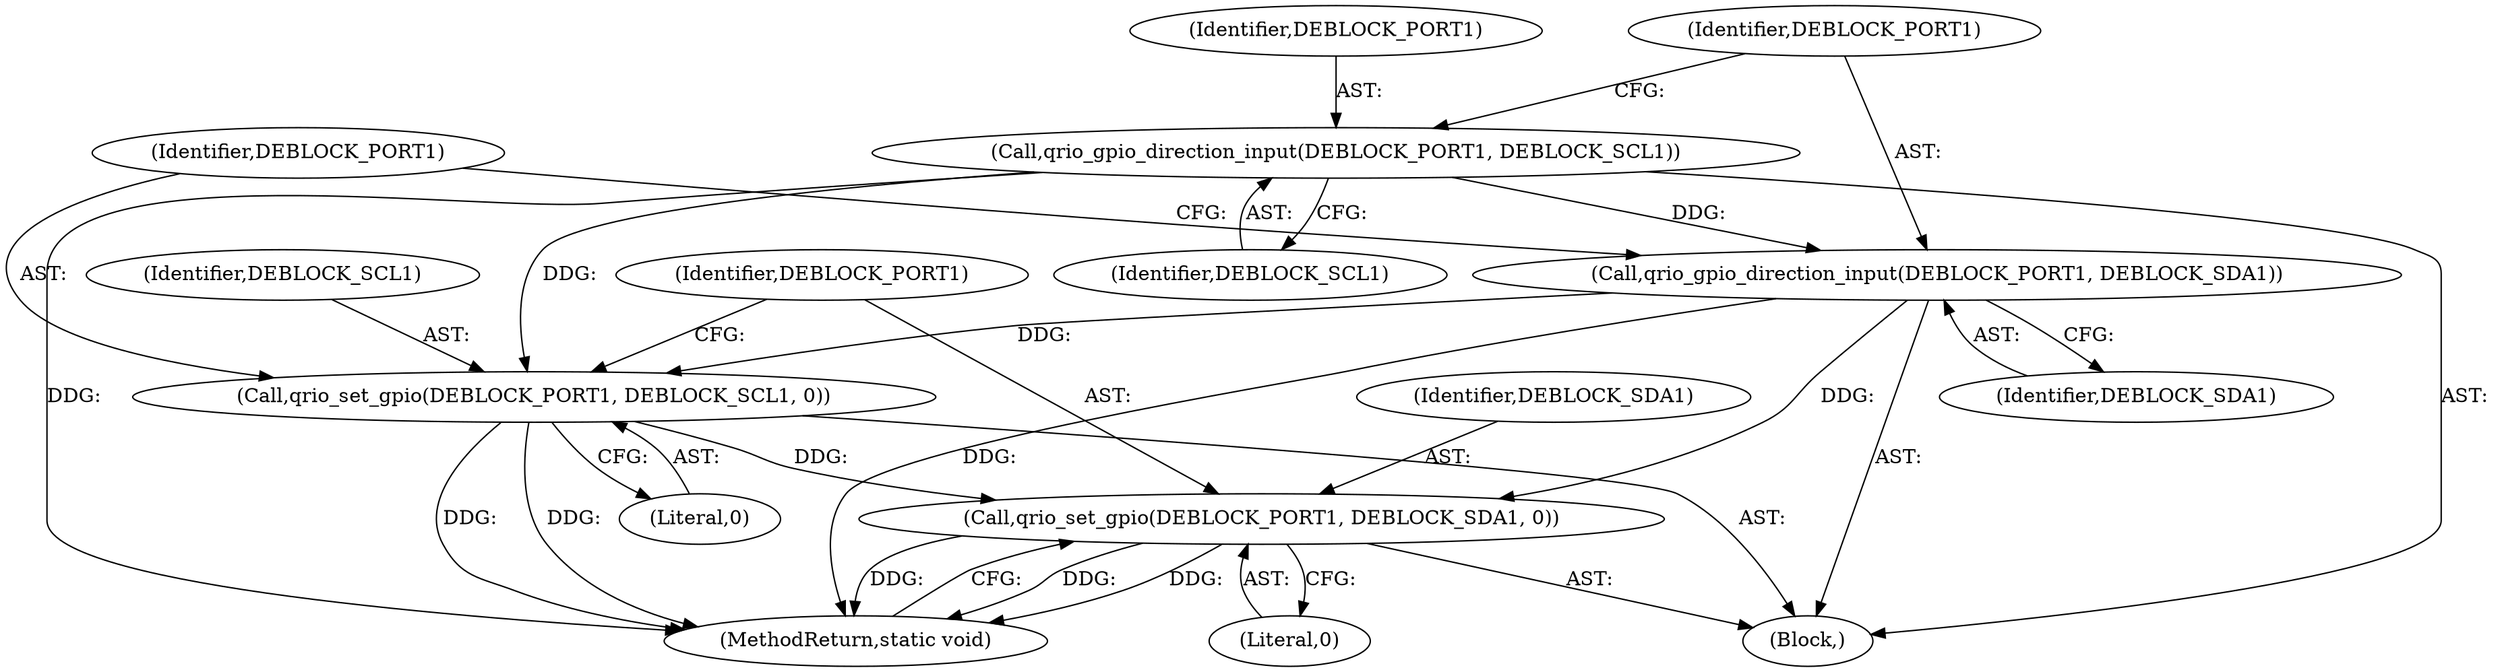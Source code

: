 digraph "1_u-boot_master_6@del" {
"1000110" [label="(Call,qrio_set_gpio(DEBLOCK_PORT1, DEBLOCK_SCL1, 0))"];
"1000107" [label="(Call,qrio_gpio_direction_input(DEBLOCK_PORT1, DEBLOCK_SDA1))"];
"1000104" [label="(Call,qrio_gpio_direction_input(DEBLOCK_PORT1, DEBLOCK_SCL1))"];
"1000114" [label="(Call,qrio_set_gpio(DEBLOCK_PORT1, DEBLOCK_SDA1, 0))"];
"1000115" [label="(Identifier,DEBLOCK_PORT1)"];
"1000105" [label="(Identifier,DEBLOCK_PORT1)"];
"1000111" [label="(Identifier,DEBLOCK_PORT1)"];
"1000117" [label="(Literal,0)"];
"1000107" [label="(Call,qrio_gpio_direction_input(DEBLOCK_PORT1, DEBLOCK_SDA1))"];
"1000118" [label="(MethodReturn,static void)"];
"1000114" [label="(Call,qrio_set_gpio(DEBLOCK_PORT1, DEBLOCK_SDA1, 0))"];
"1000106" [label="(Identifier,DEBLOCK_SCL1)"];
"1000103" [label="(Block,)"];
"1000104" [label="(Call,qrio_gpio_direction_input(DEBLOCK_PORT1, DEBLOCK_SCL1))"];
"1000108" [label="(Identifier,DEBLOCK_PORT1)"];
"1000113" [label="(Literal,0)"];
"1000110" [label="(Call,qrio_set_gpio(DEBLOCK_PORT1, DEBLOCK_SCL1, 0))"];
"1000112" [label="(Identifier,DEBLOCK_SCL1)"];
"1000109" [label="(Identifier,DEBLOCK_SDA1)"];
"1000116" [label="(Identifier,DEBLOCK_SDA1)"];
"1000110" -> "1000103"  [label="AST: "];
"1000110" -> "1000113"  [label="CFG: "];
"1000111" -> "1000110"  [label="AST: "];
"1000112" -> "1000110"  [label="AST: "];
"1000113" -> "1000110"  [label="AST: "];
"1000115" -> "1000110"  [label="CFG: "];
"1000110" -> "1000118"  [label="DDG: "];
"1000110" -> "1000118"  [label="DDG: "];
"1000107" -> "1000110"  [label="DDG: "];
"1000104" -> "1000110"  [label="DDG: "];
"1000110" -> "1000114"  [label="DDG: "];
"1000107" -> "1000103"  [label="AST: "];
"1000107" -> "1000109"  [label="CFG: "];
"1000108" -> "1000107"  [label="AST: "];
"1000109" -> "1000107"  [label="AST: "];
"1000111" -> "1000107"  [label="CFG: "];
"1000107" -> "1000118"  [label="DDG: "];
"1000104" -> "1000107"  [label="DDG: "];
"1000107" -> "1000114"  [label="DDG: "];
"1000104" -> "1000103"  [label="AST: "];
"1000104" -> "1000106"  [label="CFG: "];
"1000105" -> "1000104"  [label="AST: "];
"1000106" -> "1000104"  [label="AST: "];
"1000108" -> "1000104"  [label="CFG: "];
"1000104" -> "1000118"  [label="DDG: "];
"1000114" -> "1000103"  [label="AST: "];
"1000114" -> "1000117"  [label="CFG: "];
"1000115" -> "1000114"  [label="AST: "];
"1000116" -> "1000114"  [label="AST: "];
"1000117" -> "1000114"  [label="AST: "];
"1000118" -> "1000114"  [label="CFG: "];
"1000114" -> "1000118"  [label="DDG: "];
"1000114" -> "1000118"  [label="DDG: "];
"1000114" -> "1000118"  [label="DDG: "];
}
